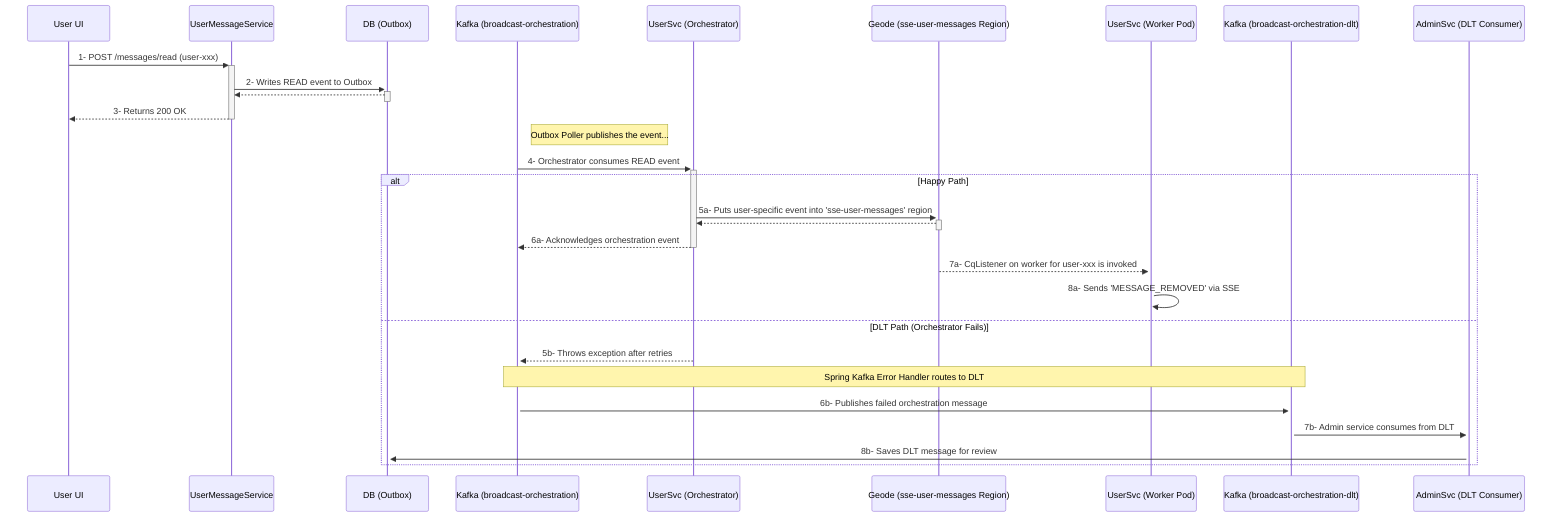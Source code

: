sequenceDiagram
    participant UserUI as User UI
    participant UserSvc as UserMessageService
    participant DB as DB (Outbox)
    participant KafkaOrch as Kafka (broadcast-orchestration)
    participant Orchestrator as UserSvc (Orchestrator)
    participant Geode as Geode (sse-user-messages Region)
    participant Worker as UserSvc (Worker Pod)
    participant DLT as Kafka (broadcast-orchestration-dlt)
    participant DLTConsumer as AdminSvc (DLT Consumer)

    UserUI->>+UserSvc: 1- POST /messages/read (user-xxx)
    UserSvc->>+DB: 2- Writes READ event to Outbox
    DB-->>-UserSvc: 
    UserSvc-->>-UserUI: 3- Returns 200 OK

    Note right of KafkaOrch: Outbox Poller publishes the event...
    KafkaOrch->>+Orchestrator: 4- Orchestrator consumes READ event

    alt Happy Path
        Orchestrator->>+Geode: 5a- Puts user-specific event into 'sse-user-messages' region
        Geode-->>-Orchestrator: 
        Orchestrator-->>-KafkaOrch: 6a- Acknowledges orchestration event

        Geode-->>+Worker: 7a- CqListener on worker for user-xxx is invoked
        Worker->>Worker: 8a- Sends 'MESSAGE_REMOVED' via SSE
    else DLT Path (Orchestrator Fails)
        Orchestrator-->>+KafkaOrch: 5b- Throws exception after retries
        Note over KafkaOrch, DLT: Spring Kafka Error Handler routes to DLT
        KafkaOrch->>+DLT: 6b- Publishes failed orchestration message
        DLT->>+DLTConsumer: 7b- Admin service consumes from DLT
        DLTConsumer->>+DB: 8b- Saves DLT message for review
    end